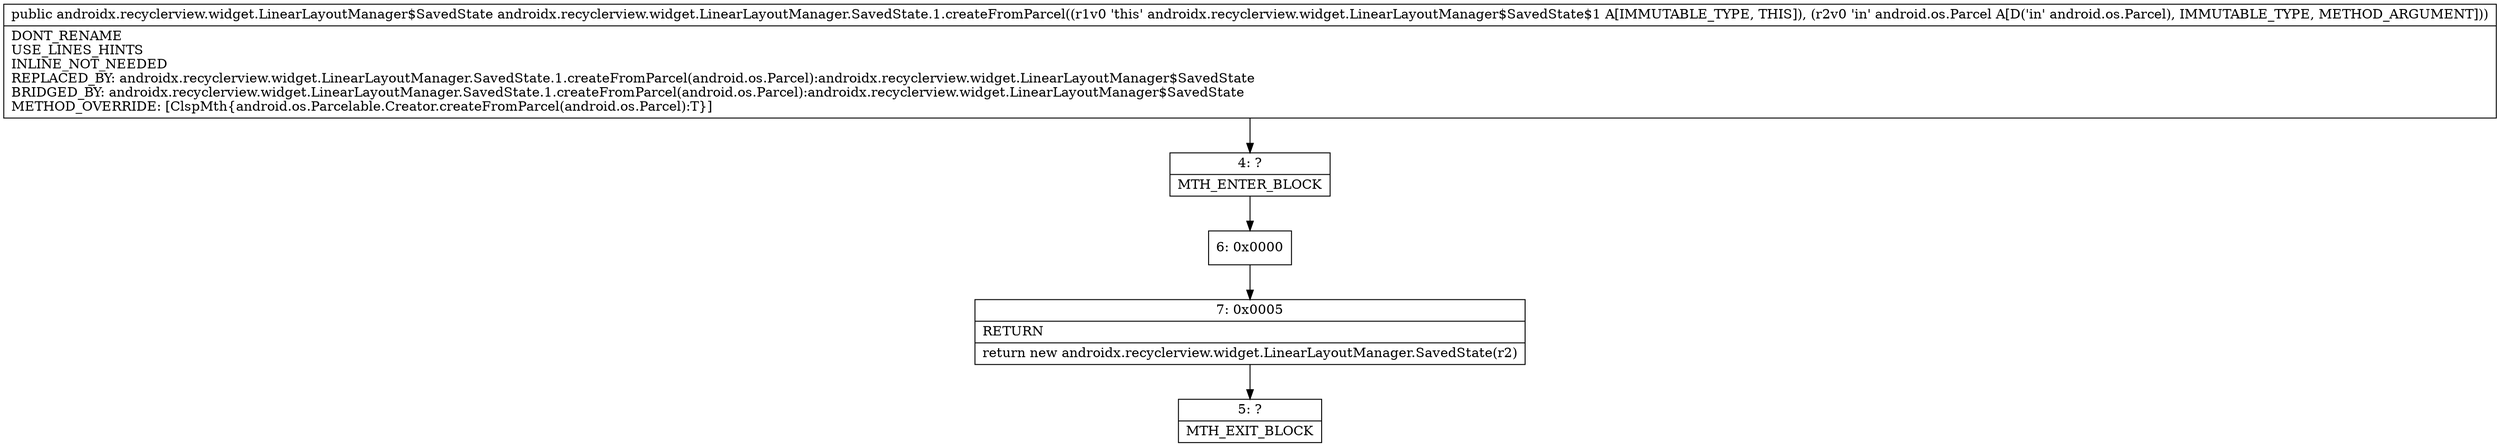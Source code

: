 digraph "CFG forandroidx.recyclerview.widget.LinearLayoutManager.SavedState.1.createFromParcel(Landroid\/os\/Parcel;)Landroidx\/recyclerview\/widget\/LinearLayoutManager$SavedState;" {
Node_4 [shape=record,label="{4\:\ ?|MTH_ENTER_BLOCK\l}"];
Node_6 [shape=record,label="{6\:\ 0x0000}"];
Node_7 [shape=record,label="{7\:\ 0x0005|RETURN\l|return new androidx.recyclerview.widget.LinearLayoutManager.SavedState(r2)\l}"];
Node_5 [shape=record,label="{5\:\ ?|MTH_EXIT_BLOCK\l}"];
MethodNode[shape=record,label="{public androidx.recyclerview.widget.LinearLayoutManager$SavedState androidx.recyclerview.widget.LinearLayoutManager.SavedState.1.createFromParcel((r1v0 'this' androidx.recyclerview.widget.LinearLayoutManager$SavedState$1 A[IMMUTABLE_TYPE, THIS]), (r2v0 'in' android.os.Parcel A[D('in' android.os.Parcel), IMMUTABLE_TYPE, METHOD_ARGUMENT]))  | DONT_RENAME\lUSE_LINES_HINTS\lINLINE_NOT_NEEDED\lREPLACED_BY: androidx.recyclerview.widget.LinearLayoutManager.SavedState.1.createFromParcel(android.os.Parcel):androidx.recyclerview.widget.LinearLayoutManager$SavedState\lBRIDGED_BY: androidx.recyclerview.widget.LinearLayoutManager.SavedState.1.createFromParcel(android.os.Parcel):androidx.recyclerview.widget.LinearLayoutManager$SavedState\lMETHOD_OVERRIDE: [ClspMth\{android.os.Parcelable.Creator.createFromParcel(android.os.Parcel):T\}]\l}"];
MethodNode -> Node_4;Node_4 -> Node_6;
Node_6 -> Node_7;
Node_7 -> Node_5;
}


